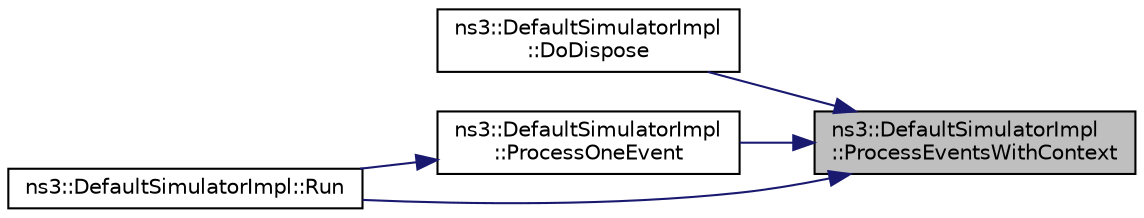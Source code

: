 digraph "ns3::DefaultSimulatorImpl::ProcessEventsWithContext"
{
 // LATEX_PDF_SIZE
  edge [fontname="Helvetica",fontsize="10",labelfontname="Helvetica",labelfontsize="10"];
  node [fontname="Helvetica",fontsize="10",shape=record];
  rankdir="RL";
  Node1 [label="ns3::DefaultSimulatorImpl\l::ProcessEventsWithContext",height=0.2,width=0.4,color="black", fillcolor="grey75", style="filled", fontcolor="black",tooltip="Move events from a different context into the main event queue."];
  Node1 -> Node2 [dir="back",color="midnightblue",fontsize="10",style="solid",fontname="Helvetica"];
  Node2 [label="ns3::DefaultSimulatorImpl\l::DoDispose",height=0.2,width=0.4,color="black", fillcolor="white", style="filled",URL="$classns3_1_1_default_simulator_impl.html#ae5402f99dfc9767491c94f8069e97514",tooltip="Destructor implementation."];
  Node1 -> Node3 [dir="back",color="midnightblue",fontsize="10",style="solid",fontname="Helvetica"];
  Node3 [label="ns3::DefaultSimulatorImpl\l::ProcessOneEvent",height=0.2,width=0.4,color="black", fillcolor="white", style="filled",URL="$classns3_1_1_default_simulator_impl.html#a743e884e74c5db845cc2b8f1779e0e9d",tooltip="Process the next event."];
  Node3 -> Node4 [dir="back",color="midnightblue",fontsize="10",style="solid",fontname="Helvetica"];
  Node4 [label="ns3::DefaultSimulatorImpl::Run",height=0.2,width=0.4,color="black", fillcolor="white", style="filled",URL="$classns3_1_1_default_simulator_impl.html#a744b5fd2093c8cd507acbff376c41d53",tooltip="Run the simulation."];
  Node1 -> Node4 [dir="back",color="midnightblue",fontsize="10",style="solid",fontname="Helvetica"];
}
